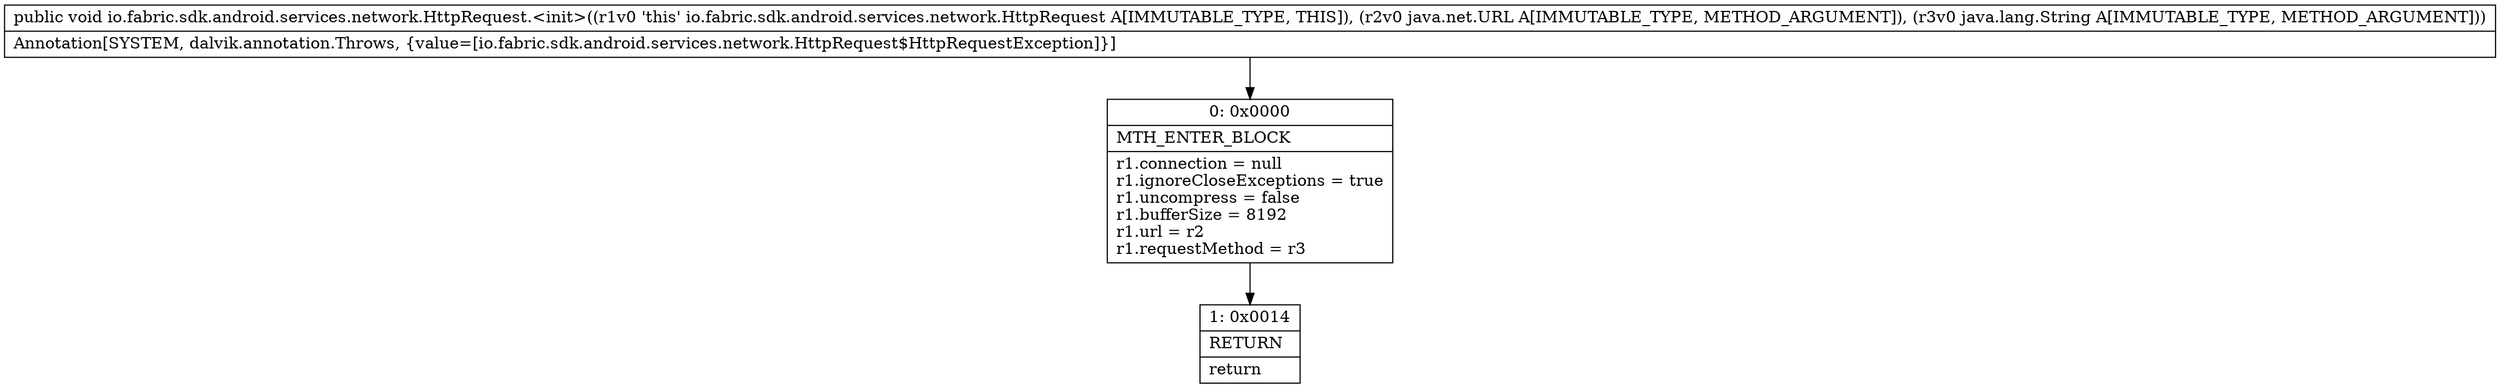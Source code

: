 digraph "CFG forio.fabric.sdk.android.services.network.HttpRequest.\<init\>(Ljava\/net\/URL;Ljava\/lang\/String;)V" {
Node_0 [shape=record,label="{0\:\ 0x0000|MTH_ENTER_BLOCK\l|r1.connection = null\lr1.ignoreCloseExceptions = true\lr1.uncompress = false\lr1.bufferSize = 8192\lr1.url = r2\lr1.requestMethod = r3\l}"];
Node_1 [shape=record,label="{1\:\ 0x0014|RETURN\l|return\l}"];
MethodNode[shape=record,label="{public void io.fabric.sdk.android.services.network.HttpRequest.\<init\>((r1v0 'this' io.fabric.sdk.android.services.network.HttpRequest A[IMMUTABLE_TYPE, THIS]), (r2v0 java.net.URL A[IMMUTABLE_TYPE, METHOD_ARGUMENT]), (r3v0 java.lang.String A[IMMUTABLE_TYPE, METHOD_ARGUMENT]))  | Annotation[SYSTEM, dalvik.annotation.Throws, \{value=[io.fabric.sdk.android.services.network.HttpRequest$HttpRequestException]\}]\l}"];
MethodNode -> Node_0;
Node_0 -> Node_1;
}

